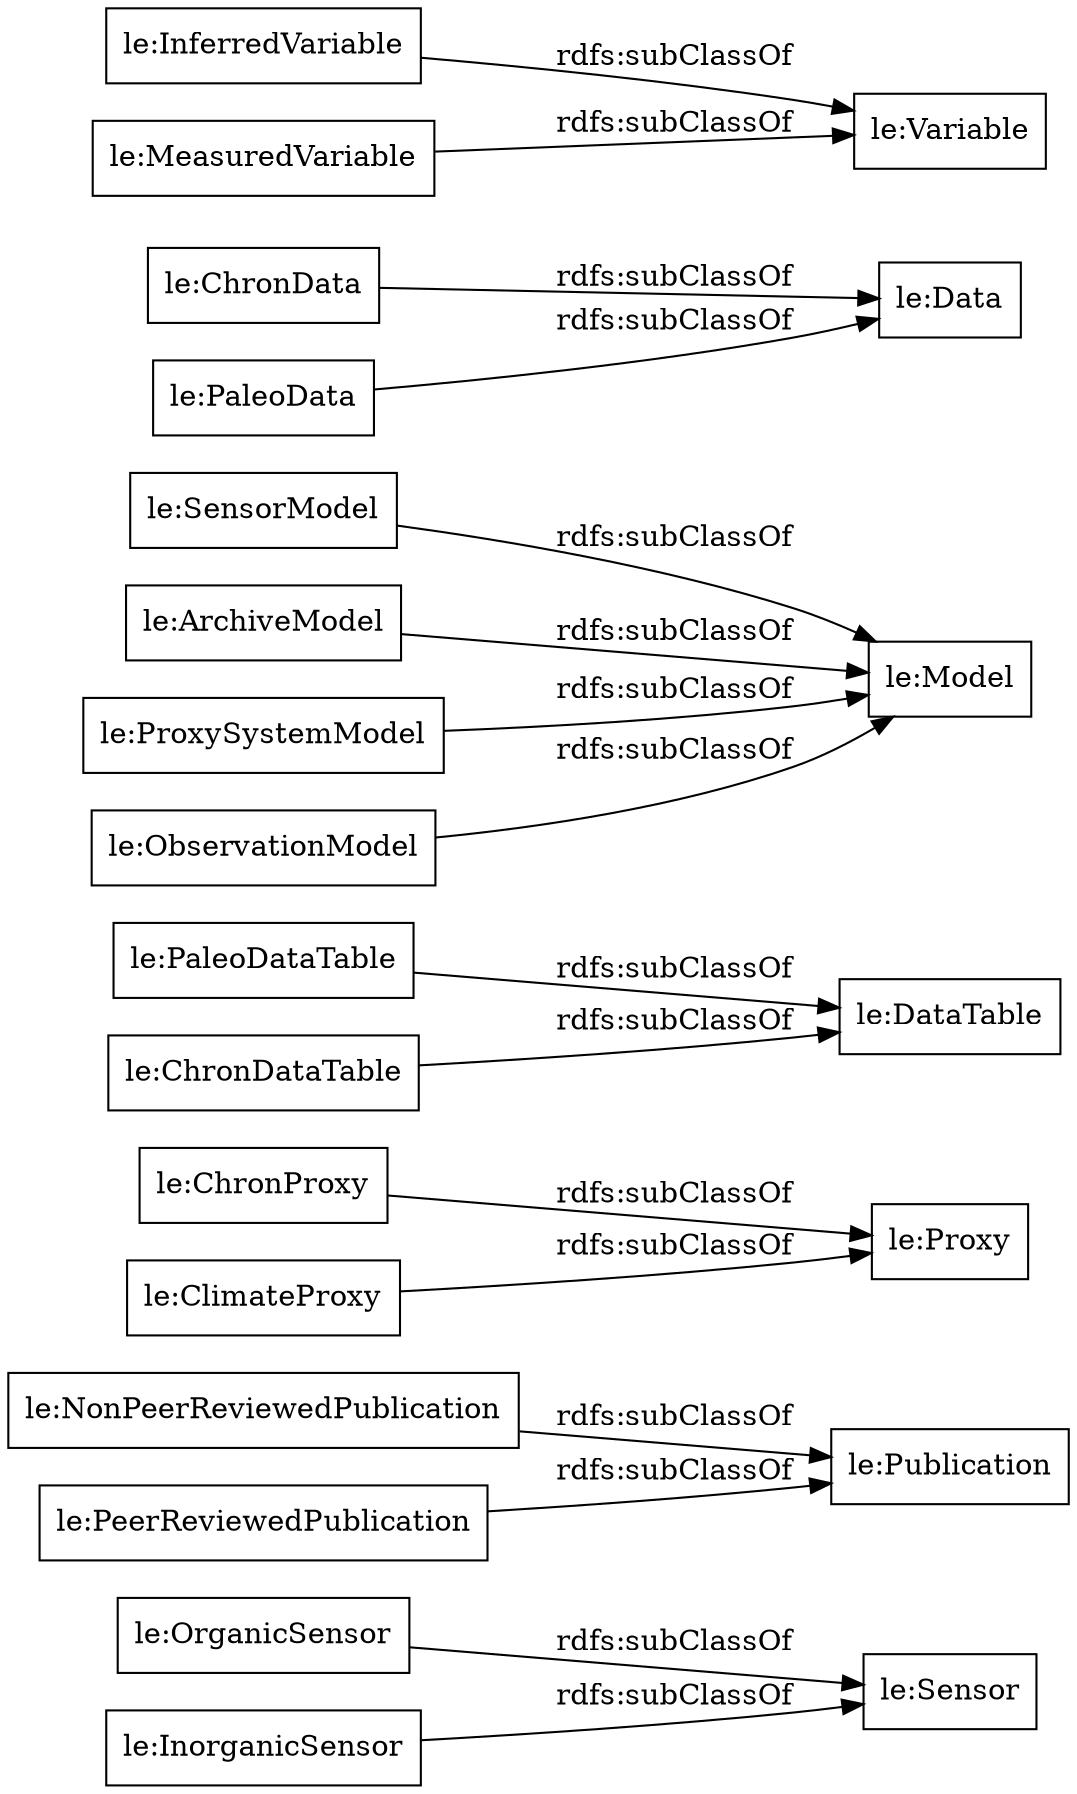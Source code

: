 digraph ar2dtool_diagram { 
rankdir=LR;
size="1000"
node [shape = rectangle, color="black"]; "le:Sensor" "le:Publication" "le:ChronProxy" "le:DataTable" "le:Model" "le:Data" "le:PaleoDataTable" "le:OrganicSensor" "le:SensorModel" "le:InferredVariable" "le:ChronData" "le:NonPeerReviewedPublication" "le:ArchiveModel" "le:MeasuredVariable" "le:Proxy" "le:ClimateProxy" "le:ProxySystemModel" "le:ObservationModel" "le:InorganicSensor" "le:ChronDataTable" "le:PaleoData" "le:Variable" "le:PeerReviewedPublication" ; /*classes style*/
	"le:PeerReviewedPublication" -> "le:Publication" [ label = "rdfs:subClassOf" ];
	"le:MeasuredVariable" -> "le:Variable" [ label = "rdfs:subClassOf" ];
	"le:ClimateProxy" -> "le:Proxy" [ label = "rdfs:subClassOf" ];
	"le:InferredVariable" -> "le:Variable" [ label = "rdfs:subClassOf" ];
	"le:PaleoData" -> "le:Data" [ label = "rdfs:subClassOf" ];
	"le:ArchiveModel" -> "le:Model" [ label = "rdfs:subClassOf" ];
	"le:SensorModel" -> "le:Model" [ label = "rdfs:subClassOf" ];
	"le:ChronProxy" -> "le:Proxy" [ label = "rdfs:subClassOf" ];
	"le:ChronDataTable" -> "le:DataTable" [ label = "rdfs:subClassOf" ];
	"le:PaleoDataTable" -> "le:DataTable" [ label = "rdfs:subClassOf" ];
	"le:InorganicSensor" -> "le:Sensor" [ label = "rdfs:subClassOf" ];
	"le:NonPeerReviewedPublication" -> "le:Publication" [ label = "rdfs:subClassOf" ];
	"le:ProxySystemModel" -> "le:Model" [ label = "rdfs:subClassOf" ];
	"le:ObservationModel" -> "le:Model" [ label = "rdfs:subClassOf" ];
	"le:OrganicSensor" -> "le:Sensor" [ label = "rdfs:subClassOf" ];
	"le:ChronData" -> "le:Data" [ label = "rdfs:subClassOf" ];

}
